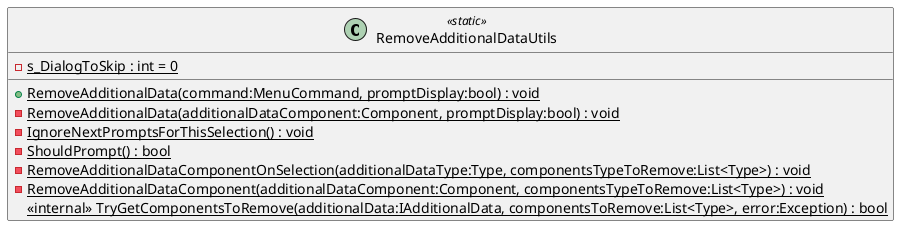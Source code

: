 @startuml
class RemoveAdditionalDataUtils <<static>> {
    {static} - s_DialogToSkip : int = 0
    + {static} RemoveAdditionalData(command:MenuCommand, promptDisplay:bool) : void
    {static} - RemoveAdditionalData(additionalDataComponent:Component, promptDisplay:bool) : void
    {static} - IgnoreNextPromptsForThisSelection() : void
    {static} - ShouldPrompt() : bool
    {static} - RemoveAdditionalDataComponentOnSelection(additionalDataType:Type, componentsTypeToRemove:List<Type>) : void
    {static} - RemoveAdditionalDataComponent(additionalDataComponent:Component, componentsTypeToRemove:List<Type>) : void
    <<internal>> {static} TryGetComponentsToRemove(additionalData:IAdditionalData, componentsToRemove:List<Type>, error:Exception) : bool
}
@enduml
